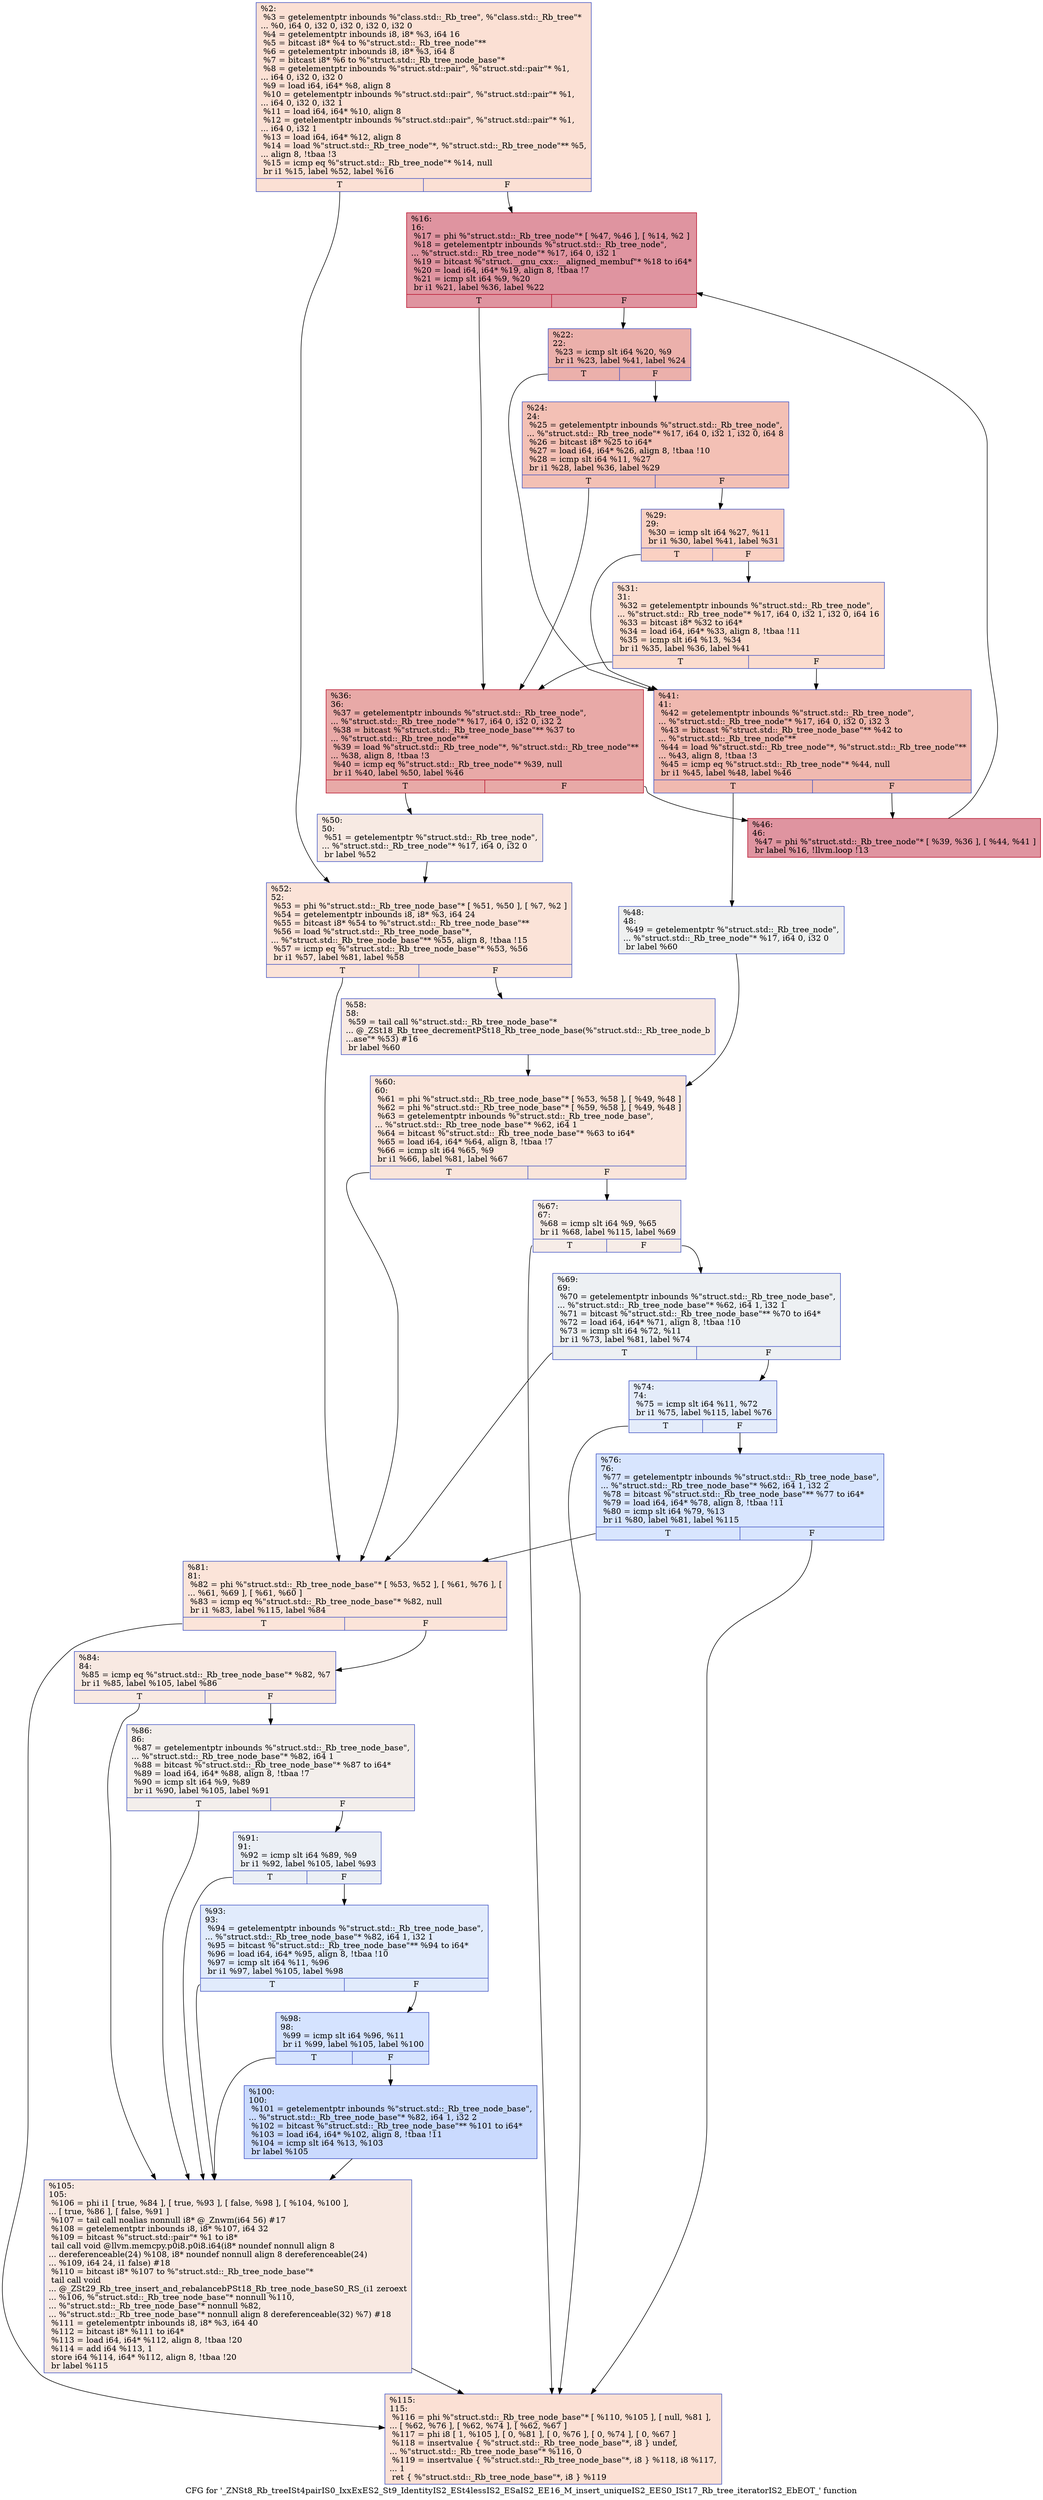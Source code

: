 digraph "CFG for '_ZNSt8_Rb_treeISt4pairIS0_IxxExES2_St9_IdentityIS2_ESt4lessIS2_ESaIS2_EE16_M_insert_uniqueIS2_EES0_ISt17_Rb_tree_iteratorIS2_EbEOT_' function" {
	label="CFG for '_ZNSt8_Rb_treeISt4pairIS0_IxxExES2_St9_IdentityIS2_ESt4lessIS2_ESaIS2_EE16_M_insert_uniqueIS2_EES0_ISt17_Rb_tree_iteratorIS2_EbEOT_' function";

	Node0x55cbb4ed2a00 [shape=record,color="#3d50c3ff", style=filled, fillcolor="#f7b99e70",label="{%2:\l  %3 = getelementptr inbounds %\"class.std::_Rb_tree\", %\"class.std::_Rb_tree\"*\l... %0, i64 0, i32 0, i32 0, i32 0, i32 0\l  %4 = getelementptr inbounds i8, i8* %3, i64 16\l  %5 = bitcast i8* %4 to %\"struct.std::_Rb_tree_node\"**\l  %6 = getelementptr inbounds i8, i8* %3, i64 8\l  %7 = bitcast i8* %6 to %\"struct.std::_Rb_tree_node_base\"*\l  %8 = getelementptr inbounds %\"struct.std::pair\", %\"struct.std::pair\"* %1,\l... i64 0, i32 0, i32 0\l  %9 = load i64, i64* %8, align 8\l  %10 = getelementptr inbounds %\"struct.std::pair\", %\"struct.std::pair\"* %1,\l... i64 0, i32 0, i32 1\l  %11 = load i64, i64* %10, align 8\l  %12 = getelementptr inbounds %\"struct.std::pair\", %\"struct.std::pair\"* %1,\l... i64 0, i32 1\l  %13 = load i64, i64* %12, align 8\l  %14 = load %\"struct.std::_Rb_tree_node\"*, %\"struct.std::_Rb_tree_node\"** %5,\l... align 8, !tbaa !3\l  %15 = icmp eq %\"struct.std::_Rb_tree_node\"* %14, null\l  br i1 %15, label %52, label %16\l|{<s0>T|<s1>F}}"];
	Node0x55cbb4ed2a00:s0 -> Node0x55cbb4ed2d60;
	Node0x55cbb4ed2a00:s1 -> Node0x55cbb4ed37c0;
	Node0x55cbb4ed37c0 [shape=record,color="#b70d28ff", style=filled, fillcolor="#b70d2870",label="{%16:\l16:                                               \l  %17 = phi %\"struct.std::_Rb_tree_node\"* [ %47, %46 ], [ %14, %2 ]\l  %18 = getelementptr inbounds %\"struct.std::_Rb_tree_node\",\l... %\"struct.std::_Rb_tree_node\"* %17, i64 0, i32 1\l  %19 = bitcast %\"struct.__gnu_cxx::__aligned_membuf\"* %18 to i64*\l  %20 = load i64, i64* %19, align 8, !tbaa !7\l  %21 = icmp slt i64 %9, %20\l  br i1 %21, label %36, label %22\l|{<s0>T|<s1>F}}"];
	Node0x55cbb4ed37c0:s0 -> Node0x55cbb4ed3c80;
	Node0x55cbb4ed37c0:s1 -> Node0x55cbb4ed3d10;
	Node0x55cbb4ed3d10 [shape=record,color="#3d50c3ff", style=filled, fillcolor="#d24b4070",label="{%22:\l22:                                               \l  %23 = icmp slt i64 %20, %9\l  br i1 %23, label %41, label %24\l|{<s0>T|<s1>F}}"];
	Node0x55cbb4ed3d10:s0 -> Node0x55cbb4ed3e50;
	Node0x55cbb4ed3d10:s1 -> Node0x55cbb4ed3ea0;
	Node0x55cbb4ed3ea0 [shape=record,color="#3d50c3ff", style=filled, fillcolor="#e5705870",label="{%24:\l24:                                               \l  %25 = getelementptr inbounds %\"struct.std::_Rb_tree_node\",\l... %\"struct.std::_Rb_tree_node\"* %17, i64 0, i32 1, i32 0, i64 8\l  %26 = bitcast i8* %25 to i64*\l  %27 = load i64, i64* %26, align 8, !tbaa !10\l  %28 = icmp slt i64 %11, %27\l  br i1 %28, label %36, label %29\l|{<s0>T|<s1>F}}"];
	Node0x55cbb4ed3ea0:s0 -> Node0x55cbb4ed3c80;
	Node0x55cbb4ed3ea0:s1 -> Node0x55cbb4ed4310;
	Node0x55cbb4ed4310 [shape=record,color="#3d50c3ff", style=filled, fillcolor="#f3947570",label="{%29:\l29:                                               \l  %30 = icmp slt i64 %27, %11\l  br i1 %30, label %41, label %31\l|{<s0>T|<s1>F}}"];
	Node0x55cbb4ed4310:s0 -> Node0x55cbb4ed3e50;
	Node0x55cbb4ed4310:s1 -> Node0x55cbb4ed44e0;
	Node0x55cbb4ed44e0 [shape=record,color="#3d50c3ff", style=filled, fillcolor="#f7af9170",label="{%31:\l31:                                               \l  %32 = getelementptr inbounds %\"struct.std::_Rb_tree_node\",\l... %\"struct.std::_Rb_tree_node\"* %17, i64 0, i32 1, i32 0, i64 16\l  %33 = bitcast i8* %32 to i64*\l  %34 = load i64, i64* %33, align 8, !tbaa !11\l  %35 = icmp slt i64 %13, %34\l  br i1 %35, label %36, label %41\l|{<s0>T|<s1>F}}"];
	Node0x55cbb4ed44e0:s0 -> Node0x55cbb4ed3c80;
	Node0x55cbb4ed44e0:s1 -> Node0x55cbb4ed3e50;
	Node0x55cbb4ed3c80 [shape=record,color="#b70d28ff", style=filled, fillcolor="#ca3b3770",label="{%36:\l36:                                               \l  %37 = getelementptr inbounds %\"struct.std::_Rb_tree_node\",\l... %\"struct.std::_Rb_tree_node\"* %17, i64 0, i32 0, i32 2\l  %38 = bitcast %\"struct.std::_Rb_tree_node_base\"** %37 to\l... %\"struct.std::_Rb_tree_node\"**\l  %39 = load %\"struct.std::_Rb_tree_node\"*, %\"struct.std::_Rb_tree_node\"**\l... %38, align 8, !tbaa !3\l  %40 = icmp eq %\"struct.std::_Rb_tree_node\"* %39, null\l  br i1 %40, label %50, label %46\l|{<s0>T|<s1>F}}"];
	Node0x55cbb4ed3c80:s0 -> Node0x55cbb4ed5160;
	Node0x55cbb4ed3c80:s1 -> Node0x55cbb4ed3900;
	Node0x55cbb4ed3e50 [shape=record,color="#3d50c3ff", style=filled, fillcolor="#de614d70",label="{%41:\l41:                                               \l  %42 = getelementptr inbounds %\"struct.std::_Rb_tree_node\",\l... %\"struct.std::_Rb_tree_node\"* %17, i64 0, i32 0, i32 3\l  %43 = bitcast %\"struct.std::_Rb_tree_node_base\"** %42 to\l... %\"struct.std::_Rb_tree_node\"**\l  %44 = load %\"struct.std::_Rb_tree_node\"*, %\"struct.std::_Rb_tree_node\"**\l... %43, align 8, !tbaa !3\l  %45 = icmp eq %\"struct.std::_Rb_tree_node\"* %44, null\l  br i1 %45, label %48, label %46\l|{<s0>T|<s1>F}}"];
	Node0x55cbb4ed3e50:s0 -> Node0x55cbb4ebfc40;
	Node0x55cbb4ed3e50:s1 -> Node0x55cbb4ed3900;
	Node0x55cbb4ed3900 [shape=record,color="#b70d28ff", style=filled, fillcolor="#b70d2870",label="{%46:\l46:                                               \l  %47 = phi %\"struct.std::_Rb_tree_node\"* [ %39, %36 ], [ %44, %41 ]\l  br label %16, !llvm.loop !13\l}"];
	Node0x55cbb4ed3900 -> Node0x55cbb4ed37c0;
	Node0x55cbb4ebfc40 [shape=record,color="#3d50c3ff", style=filled, fillcolor="#dbdcde70",label="{%48:\l48:                                               \l  %49 = getelementptr %\"struct.std::_Rb_tree_node\",\l... %\"struct.std::_Rb_tree_node\"* %17, i64 0, i32 0\l  br label %60\l}"];
	Node0x55cbb4ebfc40 -> Node0x55cbb4ebff60;
	Node0x55cbb4ed5160 [shape=record,color="#3d50c3ff", style=filled, fillcolor="#eed0c070",label="{%50:\l50:                                               \l  %51 = getelementptr %\"struct.std::_Rb_tree_node\",\l... %\"struct.std::_Rb_tree_node\"* %17, i64 0, i32 0\l  br label %52\l}"];
	Node0x55cbb4ed5160 -> Node0x55cbb4ed2d60;
	Node0x55cbb4ed2d60 [shape=record,color="#3d50c3ff", style=filled, fillcolor="#f6bfa670",label="{%52:\l52:                                               \l  %53 = phi %\"struct.std::_Rb_tree_node_base\"* [ %51, %50 ], [ %7, %2 ]\l  %54 = getelementptr inbounds i8, i8* %3, i64 24\l  %55 = bitcast i8* %54 to %\"struct.std::_Rb_tree_node_base\"**\l  %56 = load %\"struct.std::_Rb_tree_node_base\"*,\l... %\"struct.std::_Rb_tree_node_base\"** %55, align 8, !tbaa !15\l  %57 = icmp eq %\"struct.std::_Rb_tree_node_base\"* %53, %56\l  br i1 %57, label %81, label %58\l|{<s0>T|<s1>F}}"];
	Node0x55cbb4ed2d60:s0 -> Node0x55cbb4ec03b0;
	Node0x55cbb4ed2d60:s1 -> Node0x55cbb4ec0400;
	Node0x55cbb4ec0400 [shape=record,color="#3d50c3ff", style=filled, fillcolor="#efcebd70",label="{%58:\l58:                                               \l  %59 = tail call %\"struct.std::_Rb_tree_node_base\"*\l... @_ZSt18_Rb_tree_decrementPSt18_Rb_tree_node_base(%\"struct.std::_Rb_tree_node_b\l...ase\"* %53) #16\l  br label %60\l}"];
	Node0x55cbb4ec0400 -> Node0x55cbb4ebff60;
	Node0x55cbb4ebff60 [shape=record,color="#3d50c3ff", style=filled, fillcolor="#f4c5ad70",label="{%60:\l60:                                               \l  %61 = phi %\"struct.std::_Rb_tree_node_base\"* [ %53, %58 ], [ %49, %48 ]\l  %62 = phi %\"struct.std::_Rb_tree_node_base\"* [ %59, %58 ], [ %49, %48 ]\l  %63 = getelementptr inbounds %\"struct.std::_Rb_tree_node_base\",\l... %\"struct.std::_Rb_tree_node_base\"* %62, i64 1\l  %64 = bitcast %\"struct.std::_Rb_tree_node_base\"* %63 to i64*\l  %65 = load i64, i64* %64, align 8, !tbaa !7\l  %66 = icmp slt i64 %65, %9\l  br i1 %66, label %81, label %67\l|{<s0>T|<s1>F}}"];
	Node0x55cbb4ebff60:s0 -> Node0x55cbb4ec03b0;
	Node0x55cbb4ebff60:s1 -> Node0x55cbb4ed7700;
	Node0x55cbb4ed7700 [shape=record,color="#3d50c3ff", style=filled, fillcolor="#ead5c970",label="{%67:\l67:                                               \l  %68 = icmp slt i64 %9, %65\l  br i1 %68, label %115, label %69\l|{<s0>T|<s1>F}}"];
	Node0x55cbb4ed7700:s0 -> Node0x55cbb4ed7890;
	Node0x55cbb4ed7700:s1 -> Node0x55cbb4ed78e0;
	Node0x55cbb4ed78e0 [shape=record,color="#3d50c3ff", style=filled, fillcolor="#d6dce470",label="{%69:\l69:                                               \l  %70 = getelementptr inbounds %\"struct.std::_Rb_tree_node_base\",\l... %\"struct.std::_Rb_tree_node_base\"* %62, i64 1, i32 1\l  %71 = bitcast %\"struct.std::_Rb_tree_node_base\"** %70 to i64*\l  %72 = load i64, i64* %71, align 8, !tbaa !10\l  %73 = icmp slt i64 %72, %11\l  br i1 %73, label %81, label %74\l|{<s0>T|<s1>F}}"];
	Node0x55cbb4ed78e0:s0 -> Node0x55cbb4ec03b0;
	Node0x55cbb4ed78e0:s1 -> Node0x55cbb4ed8220;
	Node0x55cbb4ed8220 [shape=record,color="#3d50c3ff", style=filled, fillcolor="#c1d4f470",label="{%74:\l74:                                               \l  %75 = icmp slt i64 %11, %72\l  br i1 %75, label %115, label %76\l|{<s0>T|<s1>F}}"];
	Node0x55cbb4ed8220:s0 -> Node0x55cbb4ed7890;
	Node0x55cbb4ed8220:s1 -> Node0x55cbb4ed83b0;
	Node0x55cbb4ed83b0 [shape=record,color="#3d50c3ff", style=filled, fillcolor="#a7c5fe70",label="{%76:\l76:                                               \l  %77 = getelementptr inbounds %\"struct.std::_Rb_tree_node_base\",\l... %\"struct.std::_Rb_tree_node_base\"* %62, i64 1, i32 2\l  %78 = bitcast %\"struct.std::_Rb_tree_node_base\"** %77 to i64*\l  %79 = load i64, i64* %78, align 8, !tbaa !11\l  %80 = icmp slt i64 %79, %13\l  br i1 %80, label %81, label %115\l|{<s0>T|<s1>F}}"];
	Node0x55cbb4ed83b0:s0 -> Node0x55cbb4ec03b0;
	Node0x55cbb4ed83b0:s1 -> Node0x55cbb4ed7890;
	Node0x55cbb4ec03b0 [shape=record,color="#3d50c3ff", style=filled, fillcolor="#f5c1a970",label="{%81:\l81:                                               \l  %82 = phi %\"struct.std::_Rb_tree_node_base\"* [ %53, %52 ], [ %61, %76 ], [\l... %61, %69 ], [ %61, %60 ]\l  %83 = icmp eq %\"struct.std::_Rb_tree_node_base\"* %82, null\l  br i1 %83, label %115, label %84\l|{<s0>T|<s1>F}}"];
	Node0x55cbb4ec03b0:s0 -> Node0x55cbb4ed7890;
	Node0x55cbb4ec03b0:s1 -> Node0x55cbb4ed8920;
	Node0x55cbb4ed8920 [shape=record,color="#3d50c3ff", style=filled, fillcolor="#efcebd70",label="{%84:\l84:                                               \l  %85 = icmp eq %\"struct.std::_Rb_tree_node_base\"* %82, %7\l  br i1 %85, label %105, label %86\l|{<s0>T|<s1>F}}"];
	Node0x55cbb4ed8920:s0 -> Node0x55cbb4ed8ab0;
	Node0x55cbb4ed8920:s1 -> Node0x55cbb4ed8b00;
	Node0x55cbb4ed8b00 [shape=record,color="#3d50c3ff", style=filled, fillcolor="#e5d8d170",label="{%86:\l86:                                               \l  %87 = getelementptr inbounds %\"struct.std::_Rb_tree_node_base\",\l... %\"struct.std::_Rb_tree_node_base\"* %82, i64 1\l  %88 = bitcast %\"struct.std::_Rb_tree_node_base\"* %87 to i64*\l  %89 = load i64, i64* %88, align 8, !tbaa !7\l  %90 = icmp slt i64 %9, %89\l  br i1 %90, label %105, label %91\l|{<s0>T|<s1>F}}"];
	Node0x55cbb4ed8b00:s0 -> Node0x55cbb4ed8ab0;
	Node0x55cbb4ed8b00:s1 -> Node0x55cbb4ed8e10;
	Node0x55cbb4ed8e10 [shape=record,color="#3d50c3ff", style=filled, fillcolor="#d1dae970",label="{%91:\l91:                                               \l  %92 = icmp slt i64 %89, %9\l  br i1 %92, label %105, label %93\l|{<s0>T|<s1>F}}"];
	Node0x55cbb4ed8e10:s0 -> Node0x55cbb4ed8ab0;
	Node0x55cbb4ed8e10:s1 -> Node0x55cbb4ed8fa0;
	Node0x55cbb4ed8fa0 [shape=record,color="#3d50c3ff", style=filled, fillcolor="#bbd1f870",label="{%93:\l93:                                               \l  %94 = getelementptr inbounds %\"struct.std::_Rb_tree_node_base\",\l... %\"struct.std::_Rb_tree_node_base\"* %82, i64 1, i32 1\l  %95 = bitcast %\"struct.std::_Rb_tree_node_base\"** %94 to i64*\l  %96 = load i64, i64* %95, align 8, !tbaa !10\l  %97 = icmp slt i64 %11, %96\l  br i1 %97, label %105, label %98\l|{<s0>T|<s1>F}}"];
	Node0x55cbb4ed8fa0:s0 -> Node0x55cbb4ed8ab0;
	Node0x55cbb4ed8fa0:s1 -> Node0x55cbb4ed92d0;
	Node0x55cbb4ed92d0 [shape=record,color="#3d50c3ff", style=filled, fillcolor="#a1c0ff70",label="{%98:\l98:                                               \l  %99 = icmp slt i64 %96, %11\l  br i1 %99, label %105, label %100\l|{<s0>T|<s1>F}}"];
	Node0x55cbb4ed92d0:s0 -> Node0x55cbb4ed8ab0;
	Node0x55cbb4ed92d0:s1 -> Node0x55cbb4ed9460;
	Node0x55cbb4ed9460 [shape=record,color="#3d50c3ff", style=filled, fillcolor="#88abfd70",label="{%100:\l100:                                              \l  %101 = getelementptr inbounds %\"struct.std::_Rb_tree_node_base\",\l... %\"struct.std::_Rb_tree_node_base\"* %82, i64 1, i32 2\l  %102 = bitcast %\"struct.std::_Rb_tree_node_base\"** %101 to i64*\l  %103 = load i64, i64* %102, align 8, !tbaa !11\l  %104 = icmp slt i64 %13, %103\l  br label %105\l}"];
	Node0x55cbb4ed9460 -> Node0x55cbb4ed8ab0;
	Node0x55cbb4ed8ab0 [shape=record,color="#3d50c3ff", style=filled, fillcolor="#efcebd70",label="{%105:\l105:                                              \l  %106 = phi i1 [ true, %84 ], [ true, %93 ], [ false, %98 ], [ %104, %100 ],\l... [ true, %86 ], [ false, %91 ]\l  %107 = tail call noalias nonnull i8* @_Znwm(i64 56) #17\l  %108 = getelementptr inbounds i8, i8* %107, i64 32\l  %109 = bitcast %\"struct.std::pair\"* %1 to i8*\l  tail call void @llvm.memcpy.p0i8.p0i8.i64(i8* noundef nonnull align 8\l... dereferenceable(24) %108, i8* noundef nonnull align 8 dereferenceable(24)\l... %109, i64 24, i1 false) #18\l  %110 = bitcast i8* %107 to %\"struct.std::_Rb_tree_node_base\"*\l  tail call void\l... @_ZSt29_Rb_tree_insert_and_rebalancebPSt18_Rb_tree_node_baseS0_RS_(i1 zeroext\l... %106, %\"struct.std::_Rb_tree_node_base\"* nonnull %110,\l... %\"struct.std::_Rb_tree_node_base\"* nonnull %82,\l... %\"struct.std::_Rb_tree_node_base\"* nonnull align 8 dereferenceable(32) %7) #18\l  %111 = getelementptr inbounds i8, i8* %3, i64 40\l  %112 = bitcast i8* %111 to i64*\l  %113 = load i64, i64* %112, align 8, !tbaa !20\l  %114 = add i64 %113, 1\l  store i64 %114, i64* %112, align 8, !tbaa !20\l  br label %115\l}"];
	Node0x55cbb4ed8ab0 -> Node0x55cbb4ed7890;
	Node0x55cbb4ed7890 [shape=record,color="#3d50c3ff", style=filled, fillcolor="#f7b99e70",label="{%115:\l115:                                              \l  %116 = phi %\"struct.std::_Rb_tree_node_base\"* [ %110, %105 ], [ null, %81 ],\l... [ %62, %76 ], [ %62, %74 ], [ %62, %67 ]\l  %117 = phi i8 [ 1, %105 ], [ 0, %81 ], [ 0, %76 ], [ 0, %74 ], [ 0, %67 ]\l  %118 = insertvalue \{ %\"struct.std::_Rb_tree_node_base\"*, i8 \} undef,\l... %\"struct.std::_Rb_tree_node_base\"* %116, 0\l  %119 = insertvalue \{ %\"struct.std::_Rb_tree_node_base\"*, i8 \} %118, i8 %117,\l... 1\l  ret \{ %\"struct.std::_Rb_tree_node_base\"*, i8 \} %119\l}"];
}
